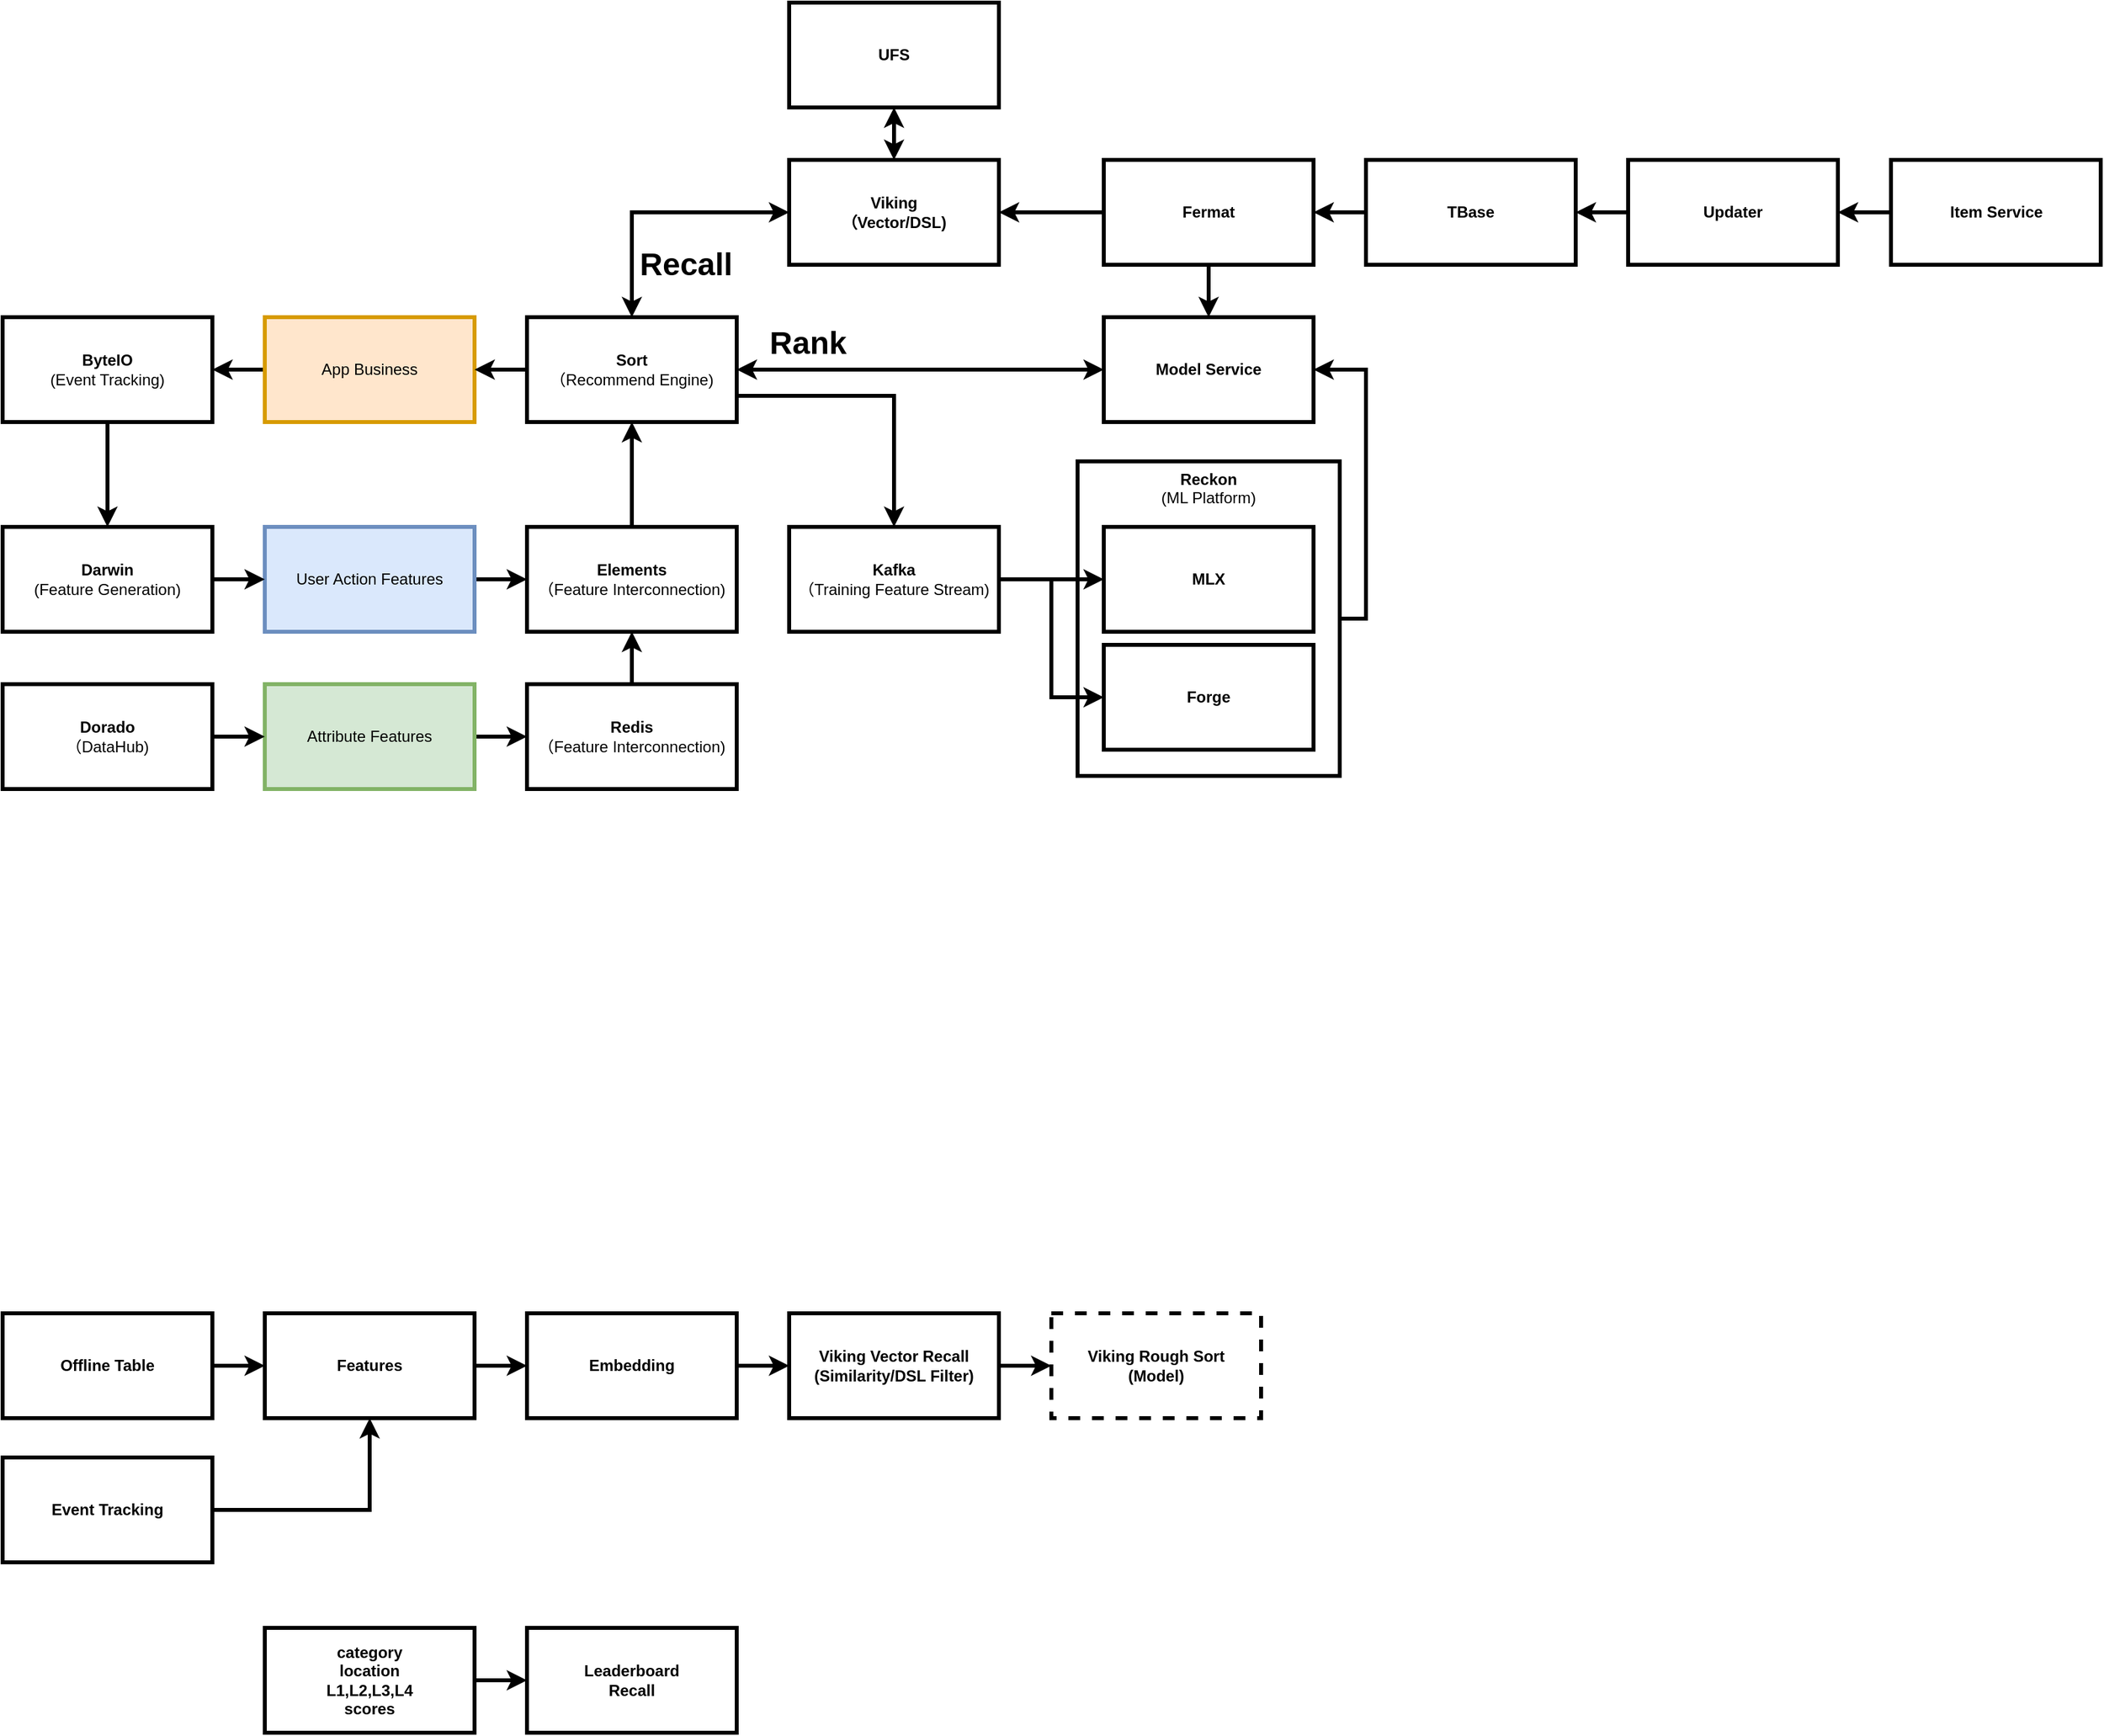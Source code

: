 <mxfile version="20.7.4" type="github">
  <diagram id="BtEQAv7aX4FZJnj8dR4N" name="Page-1">
    <mxGraphModel dx="3217" dy="2496" grid="1" gridSize="10" guides="1" tooltips="1" connect="1" arrows="1" fold="1" page="1" pageScale="1" pageWidth="827" pageHeight="1169" math="0" shadow="0">
      <root>
        <mxCell id="0" />
        <mxCell id="1" parent="0" />
        <mxCell id="Q7ln9e9xXu2RUql3f0e3-25" value="" style="group" parent="1" vertex="1" connectable="0">
          <mxGeometry x="620" y="-250" width="200" height="240" as="geometry" />
        </mxCell>
        <mxCell id="Q7ln9e9xXu2RUql3f0e3-20" value="&lt;b&gt;Reckon&lt;br&gt;&lt;/b&gt;(ML Platform)" style="rounded=0;whiteSpace=wrap;html=1;strokeWidth=3;verticalAlign=top;fontColor=default;fillColor=default;" parent="Q7ln9e9xXu2RUql3f0e3-25" vertex="1">
          <mxGeometry width="200" height="240" as="geometry" />
        </mxCell>
        <mxCell id="Q7ln9e9xXu2RUql3f0e3-22" value="&lt;b&gt;MLX&lt;/b&gt;" style="rounded=0;whiteSpace=wrap;html=1;strokeWidth=3;" parent="Q7ln9e9xXu2RUql3f0e3-25" vertex="1">
          <mxGeometry x="20" y="50" width="160" height="80" as="geometry" />
        </mxCell>
        <mxCell id="Q7ln9e9xXu2RUql3f0e3-23" value="&lt;b&gt;Forge&lt;/b&gt;" style="rounded=0;whiteSpace=wrap;html=1;strokeWidth=3;" parent="Q7ln9e9xXu2RUql3f0e3-25" vertex="1">
          <mxGeometry x="20" y="140" width="160" height="80" as="geometry" />
        </mxCell>
        <mxCell id="Q7ln9e9xXu2RUql3f0e3-15" style="edgeStyle=orthogonalEdgeStyle;rounded=0;orthogonalLoop=1;jettySize=auto;html=1;exitX=1;exitY=0.5;exitDx=0;exitDy=0;entryX=0;entryY=0.5;entryDx=0;entryDy=0;strokeWidth=3;" parent="1" source="Q7ln9e9xXu2RUql3f0e3-1" target="Q7ln9e9xXu2RUql3f0e3-9" edge="1">
          <mxGeometry relative="1" as="geometry" />
        </mxCell>
        <mxCell id="Q7ln9e9xXu2RUql3f0e3-1" value="User Action Features" style="rounded=0;whiteSpace=wrap;html=1;strokeWidth=3;fillColor=#dae8fc;strokeColor=#6c8ebf;" parent="1" vertex="1">
          <mxGeometry y="-200" width="160" height="80" as="geometry" />
        </mxCell>
        <mxCell id="VAz35YYLMqw6oio7wdMJ-4" style="edgeStyle=orthogonalEdgeStyle;rounded=0;orthogonalLoop=1;jettySize=auto;html=1;exitX=1;exitY=0.5;exitDx=0;exitDy=0;strokeWidth=3;fontColor=default;" edge="1" parent="1" source="Q7ln9e9xXu2RUql3f0e3-3" target="VAz35YYLMqw6oio7wdMJ-1">
          <mxGeometry relative="1" as="geometry" />
        </mxCell>
        <mxCell id="Q7ln9e9xXu2RUql3f0e3-3" value="Attribute Features" style="rounded=0;whiteSpace=wrap;html=1;strokeWidth=3;fillColor=#d5e8d4;strokeColor=#82b366;" parent="1" vertex="1">
          <mxGeometry y="-80" width="160" height="80" as="geometry" />
        </mxCell>
        <mxCell id="Q7ln9e9xXu2RUql3f0e3-14" style="edgeStyle=orthogonalEdgeStyle;rounded=0;orthogonalLoop=1;jettySize=auto;html=1;exitX=1;exitY=0.5;exitDx=0;exitDy=0;entryX=0;entryY=0.5;entryDx=0;entryDy=0;strokeWidth=3;" parent="1" source="Q7ln9e9xXu2RUql3f0e3-5" target="Q7ln9e9xXu2RUql3f0e3-1" edge="1">
          <mxGeometry relative="1" as="geometry" />
        </mxCell>
        <mxCell id="Q7ln9e9xXu2RUql3f0e3-5" value="&lt;b&gt;Darwin&lt;br&gt;&lt;/b&gt;(Feature Generation)" style="rounded=0;whiteSpace=wrap;html=1;strokeWidth=3;" parent="1" vertex="1">
          <mxGeometry x="-200" y="-200" width="160" height="80" as="geometry" />
        </mxCell>
        <mxCell id="Q7ln9e9xXu2RUql3f0e3-8" style="edgeStyle=orthogonalEdgeStyle;rounded=0;orthogonalLoop=1;jettySize=auto;html=1;exitX=0.5;exitY=1;exitDx=0;exitDy=0;entryX=0.5;entryY=0;entryDx=0;entryDy=0;strokeWidth=3;" parent="1" source="Q7ln9e9xXu2RUql3f0e3-7" target="Q7ln9e9xXu2RUql3f0e3-5" edge="1">
          <mxGeometry relative="1" as="geometry" />
        </mxCell>
        <mxCell id="Q7ln9e9xXu2RUql3f0e3-7" value="&lt;b&gt;ByteIO&lt;/b&gt;&lt;br&gt;(Event Tracking)" style="rounded=0;whiteSpace=wrap;html=1;strokeWidth=3;" parent="1" vertex="1">
          <mxGeometry x="-200" y="-360" width="160" height="80" as="geometry" />
        </mxCell>
        <mxCell id="VAz35YYLMqw6oio7wdMJ-18" style="edgeStyle=orthogonalEdgeStyle;rounded=0;orthogonalLoop=1;jettySize=auto;html=1;exitX=0.5;exitY=0;exitDx=0;exitDy=0;entryX=0.5;entryY=1;entryDx=0;entryDy=0;strokeWidth=3;fontColor=default;" edge="1" parent="1" source="Q7ln9e9xXu2RUql3f0e3-9" target="Q7ln9e9xXu2RUql3f0e3-34">
          <mxGeometry relative="1" as="geometry" />
        </mxCell>
        <mxCell id="Q7ln9e9xXu2RUql3f0e3-9" value="&lt;b&gt;Elements&lt;/b&gt;&lt;br&gt;（Feature Interconnection)" style="rounded=0;whiteSpace=wrap;html=1;strokeWidth=3;" parent="1" vertex="1">
          <mxGeometry x="200" y="-200" width="160" height="80" as="geometry" />
        </mxCell>
        <mxCell id="Q7ln9e9xXu2RUql3f0e3-16" style="edgeStyle=orthogonalEdgeStyle;rounded=0;orthogonalLoop=1;jettySize=auto;html=1;exitX=1;exitY=0.5;exitDx=0;exitDy=0;strokeWidth=3;" parent="1" source="Q7ln9e9xXu2RUql3f0e3-12" target="Q7ln9e9xXu2RUql3f0e3-3" edge="1">
          <mxGeometry relative="1" as="geometry" />
        </mxCell>
        <mxCell id="Q7ln9e9xXu2RUql3f0e3-12" value="&lt;b&gt;Dorado&lt;/b&gt;&lt;br&gt;（DataHub)" style="rounded=0;whiteSpace=wrap;html=1;strokeWidth=3;" parent="1" vertex="1">
          <mxGeometry x="-200" y="-80" width="160" height="80" as="geometry" />
        </mxCell>
        <mxCell id="Q7ln9e9xXu2RUql3f0e3-27" value="&lt;b&gt;Model Service&lt;/b&gt;" style="rounded=0;whiteSpace=wrap;html=1;strokeWidth=3;" parent="1" vertex="1">
          <mxGeometry x="640" y="-360" width="160" height="80" as="geometry" />
        </mxCell>
        <mxCell id="Q7ln9e9xXu2RUql3f0e3-32" style="edgeStyle=orthogonalEdgeStyle;rounded=0;orthogonalLoop=1;jettySize=auto;html=1;exitX=0;exitY=0.5;exitDx=0;exitDy=0;strokeWidth=3;fontColor=default;" parent="1" source="Q7ln9e9xXu2RUql3f0e3-30" target="Q7ln9e9xXu2RUql3f0e3-7" edge="1">
          <mxGeometry relative="1" as="geometry" />
        </mxCell>
        <mxCell id="Q7ln9e9xXu2RUql3f0e3-30" value="App Business" style="rounded=0;whiteSpace=wrap;html=1;strokeWidth=3;fillColor=#ffe6cc;strokeColor=#d79b00;" parent="1" vertex="1">
          <mxGeometry y="-360" width="160" height="80" as="geometry" />
        </mxCell>
        <mxCell id="Q7ln9e9xXu2RUql3f0e3-31" style="edgeStyle=orthogonalEdgeStyle;rounded=0;orthogonalLoop=1;jettySize=auto;html=1;exitX=1;exitY=0.5;exitDx=0;exitDy=0;entryX=1;entryY=0.5;entryDx=0;entryDy=0;strokeWidth=3;fontColor=default;" parent="1" source="Q7ln9e9xXu2RUql3f0e3-20" target="Q7ln9e9xXu2RUql3f0e3-27" edge="1">
          <mxGeometry relative="1" as="geometry" />
        </mxCell>
        <mxCell id="Q7ln9e9xXu2RUql3f0e3-36" style="edgeStyle=orthogonalEdgeStyle;rounded=0;orthogonalLoop=1;jettySize=auto;html=1;exitX=0;exitY=0.5;exitDx=0;exitDy=0;strokeWidth=3;fontColor=default;" parent="1" source="Q7ln9e9xXu2RUql3f0e3-34" target="Q7ln9e9xXu2RUql3f0e3-30" edge="1">
          <mxGeometry relative="1" as="geometry" />
        </mxCell>
        <mxCell id="VAz35YYLMqw6oio7wdMJ-56" style="edgeStyle=orthogonalEdgeStyle;rounded=0;orthogonalLoop=1;jettySize=auto;html=1;exitX=1;exitY=0.75;exitDx=0;exitDy=0;strokeWidth=3;fontColor=default;startArrow=none;startFill=0;" edge="1" parent="1" source="Q7ln9e9xXu2RUql3f0e3-34" target="VAz35YYLMqw6oio7wdMJ-11">
          <mxGeometry relative="1" as="geometry" />
        </mxCell>
        <mxCell id="VAz35YYLMqw6oio7wdMJ-57" style="edgeStyle=orthogonalEdgeStyle;rounded=0;orthogonalLoop=1;jettySize=auto;html=1;exitX=1;exitY=0.5;exitDx=0;exitDy=0;strokeWidth=3;fontColor=default;startArrow=classic;startFill=1;" edge="1" parent="1" source="Q7ln9e9xXu2RUql3f0e3-34" target="Q7ln9e9xXu2RUql3f0e3-27">
          <mxGeometry relative="1" as="geometry" />
        </mxCell>
        <mxCell id="VAz35YYLMqw6oio7wdMJ-63" value="Rank" style="edgeLabel;html=1;align=center;verticalAlign=middle;resizable=0;points=[];fontColor=default;fontSize=24;fontStyle=1" vertex="1" connectable="0" parent="VAz35YYLMqw6oio7wdMJ-57">
          <mxGeometry x="-0.159" relative="1" as="geometry">
            <mxPoint x="-64" y="-20" as="offset" />
          </mxGeometry>
        </mxCell>
        <mxCell id="VAz35YYLMqw6oio7wdMJ-61" style="edgeStyle=orthogonalEdgeStyle;rounded=0;orthogonalLoop=1;jettySize=auto;html=1;exitX=0.5;exitY=0;exitDx=0;exitDy=0;entryX=0;entryY=0.5;entryDx=0;entryDy=0;strokeWidth=3;fontColor=default;startArrow=classic;startFill=1;" edge="1" parent="1" source="Q7ln9e9xXu2RUql3f0e3-34" target="VAz35YYLMqw6oio7wdMJ-35">
          <mxGeometry relative="1" as="geometry" />
        </mxCell>
        <mxCell id="VAz35YYLMqw6oio7wdMJ-62" value="Recall" style="edgeLabel;html=1;align=center;verticalAlign=middle;resizable=0;points=[];fontColor=default;fontStyle=1;fontSize=24;" vertex="1" connectable="0" parent="VAz35YYLMqw6oio7wdMJ-61">
          <mxGeometry x="-0.022" y="2" relative="1" as="geometry">
            <mxPoint x="23" y="42" as="offset" />
          </mxGeometry>
        </mxCell>
        <mxCell id="Q7ln9e9xXu2RUql3f0e3-34" value="&lt;b&gt;Sort&lt;br&gt;&lt;/b&gt;（Recommend Engine)" style="rounded=0;whiteSpace=wrap;html=1;strokeWidth=3;" parent="1" vertex="1">
          <mxGeometry x="200" y="-360" width="160" height="80" as="geometry" />
        </mxCell>
        <mxCell id="VAz35YYLMqw6oio7wdMJ-17" style="edgeStyle=orthogonalEdgeStyle;rounded=0;orthogonalLoop=1;jettySize=auto;html=1;exitX=0.5;exitY=0;exitDx=0;exitDy=0;strokeWidth=3;fontColor=default;" edge="1" parent="1" source="VAz35YYLMqw6oio7wdMJ-1" target="Q7ln9e9xXu2RUql3f0e3-9">
          <mxGeometry relative="1" as="geometry" />
        </mxCell>
        <mxCell id="VAz35YYLMqw6oio7wdMJ-1" value="&lt;b&gt;Redis&lt;br&gt;&lt;/b&gt;（Feature Interconnection)" style="rounded=0;whiteSpace=wrap;html=1;strokeWidth=3;" vertex="1" parent="1">
          <mxGeometry x="200" y="-80" width="160" height="80" as="geometry" />
        </mxCell>
        <mxCell id="VAz35YYLMqw6oio7wdMJ-19" style="edgeStyle=orthogonalEdgeStyle;rounded=0;orthogonalLoop=1;jettySize=auto;html=1;exitX=1;exitY=0.5;exitDx=0;exitDy=0;entryX=0;entryY=0.5;entryDx=0;entryDy=0;strokeWidth=3;fontColor=default;" edge="1" parent="1" source="VAz35YYLMqw6oio7wdMJ-11" target="Q7ln9e9xXu2RUql3f0e3-23">
          <mxGeometry relative="1" as="geometry" />
        </mxCell>
        <mxCell id="VAz35YYLMqw6oio7wdMJ-20" style="edgeStyle=orthogonalEdgeStyle;rounded=0;orthogonalLoop=1;jettySize=auto;html=1;exitX=1;exitY=0.5;exitDx=0;exitDy=0;entryX=0;entryY=0.5;entryDx=0;entryDy=0;strokeWidth=3;fontColor=default;" edge="1" parent="1" source="VAz35YYLMqw6oio7wdMJ-11" target="Q7ln9e9xXu2RUql3f0e3-22">
          <mxGeometry relative="1" as="geometry" />
        </mxCell>
        <mxCell id="VAz35YYLMqw6oio7wdMJ-11" value="&lt;b&gt;Kafka&lt;br&gt;&lt;/b&gt;（Training Feature Stream)" style="rounded=0;whiteSpace=wrap;html=1;strokeWidth=3;" vertex="1" parent="1">
          <mxGeometry x="400" y="-200" width="160" height="80" as="geometry" />
        </mxCell>
        <mxCell id="VAz35YYLMqw6oio7wdMJ-21" style="edgeStyle=orthogonalEdgeStyle;rounded=0;orthogonalLoop=1;jettySize=auto;html=1;exitX=1;exitY=0.5;exitDx=0;exitDy=0;entryX=0;entryY=0.5;entryDx=0;entryDy=0;strokeWidth=3;" edge="1" parent="1" source="VAz35YYLMqw6oio7wdMJ-22" target="VAz35YYLMqw6oio7wdMJ-26">
          <mxGeometry relative="1" as="geometry" />
        </mxCell>
        <mxCell id="VAz35YYLMqw6oio7wdMJ-22" value="&lt;b&gt;Features&lt;/b&gt;" style="rounded=0;whiteSpace=wrap;html=1;strokeWidth=3;" vertex="1" parent="1">
          <mxGeometry y="400" width="160" height="80" as="geometry" />
        </mxCell>
        <mxCell id="VAz35YYLMqw6oio7wdMJ-23" style="edgeStyle=orthogonalEdgeStyle;rounded=0;orthogonalLoop=1;jettySize=auto;html=1;exitX=1;exitY=0.5;exitDx=0;exitDy=0;entryX=0;entryY=0.5;entryDx=0;entryDy=0;strokeWidth=3;" edge="1" parent="1" source="VAz35YYLMqw6oio7wdMJ-24" target="VAz35YYLMqw6oio7wdMJ-31">
          <mxGeometry relative="1" as="geometry" />
        </mxCell>
        <mxCell id="VAz35YYLMqw6oio7wdMJ-24" value="&lt;b&gt;Viking Vector Recall&lt;br&gt;(Similarity/DSL Filter)&lt;br&gt;&lt;/b&gt;" style="rounded=0;whiteSpace=wrap;html=1;strokeWidth=3;" vertex="1" parent="1">
          <mxGeometry x="400" y="400" width="160" height="80" as="geometry" />
        </mxCell>
        <mxCell id="VAz35YYLMqw6oio7wdMJ-25" style="edgeStyle=orthogonalEdgeStyle;rounded=0;orthogonalLoop=1;jettySize=auto;html=1;exitX=1;exitY=0.5;exitDx=0;exitDy=0;entryX=0;entryY=0.5;entryDx=0;entryDy=0;strokeWidth=3;" edge="1" parent="1" source="VAz35YYLMqw6oio7wdMJ-26" target="VAz35YYLMqw6oio7wdMJ-24">
          <mxGeometry relative="1" as="geometry" />
        </mxCell>
        <mxCell id="VAz35YYLMqw6oio7wdMJ-26" value="&lt;b&gt;Embedding&lt;/b&gt;" style="rounded=0;whiteSpace=wrap;html=1;strokeWidth=3;" vertex="1" parent="1">
          <mxGeometry x="200" y="400" width="160" height="80" as="geometry" />
        </mxCell>
        <mxCell id="VAz35YYLMqw6oio7wdMJ-27" style="edgeStyle=orthogonalEdgeStyle;rounded=0;orthogonalLoop=1;jettySize=auto;html=1;exitX=1;exitY=0.5;exitDx=0;exitDy=0;strokeWidth=3;" edge="1" parent="1" source="VAz35YYLMqw6oio7wdMJ-28" target="VAz35YYLMqw6oio7wdMJ-22">
          <mxGeometry relative="1" as="geometry" />
        </mxCell>
        <mxCell id="VAz35YYLMqw6oio7wdMJ-28" value="&lt;b&gt;Offline Table&lt;/b&gt;" style="rounded=0;whiteSpace=wrap;html=1;strokeWidth=3;" vertex="1" parent="1">
          <mxGeometry x="-200" y="400" width="160" height="80" as="geometry" />
        </mxCell>
        <mxCell id="VAz35YYLMqw6oio7wdMJ-29" style="edgeStyle=orthogonalEdgeStyle;rounded=0;orthogonalLoop=1;jettySize=auto;html=1;exitX=1;exitY=0.5;exitDx=0;exitDy=0;strokeWidth=3;" edge="1" parent="1" source="VAz35YYLMqw6oio7wdMJ-30" target="VAz35YYLMqw6oio7wdMJ-22">
          <mxGeometry relative="1" as="geometry" />
        </mxCell>
        <mxCell id="VAz35YYLMqw6oio7wdMJ-30" value="&lt;b&gt;Event Tracking&lt;/b&gt;" style="rounded=0;whiteSpace=wrap;html=1;strokeWidth=3;" vertex="1" parent="1">
          <mxGeometry x="-200" y="510" width="160" height="80" as="geometry" />
        </mxCell>
        <mxCell id="VAz35YYLMqw6oio7wdMJ-31" value="&lt;b&gt;Viking Rough Sort&lt;br&gt;(Model)&lt;br&gt;&lt;/b&gt;" style="rounded=0;whiteSpace=wrap;html=1;strokeWidth=3;dashed=1;" vertex="1" parent="1">
          <mxGeometry x="600" y="400" width="160" height="80" as="geometry" />
        </mxCell>
        <mxCell id="VAz35YYLMqw6oio7wdMJ-32" value="&lt;b&gt;Leaderboard&lt;br&gt;Recall&lt;br&gt;&lt;/b&gt;" style="rounded=0;whiteSpace=wrap;html=1;strokeWidth=3;" vertex="1" parent="1">
          <mxGeometry x="200" y="640" width="160" height="80" as="geometry" />
        </mxCell>
        <mxCell id="VAz35YYLMqw6oio7wdMJ-34" style="edgeStyle=orthogonalEdgeStyle;rounded=0;orthogonalLoop=1;jettySize=auto;html=1;exitX=1;exitY=0.5;exitDx=0;exitDy=0;strokeWidth=3;fontColor=default;" edge="1" parent="1" source="VAz35YYLMqw6oio7wdMJ-33" target="VAz35YYLMqw6oio7wdMJ-32">
          <mxGeometry relative="1" as="geometry" />
        </mxCell>
        <mxCell id="VAz35YYLMqw6oio7wdMJ-33" value="&lt;b&gt;category&lt;br&gt;location&lt;br&gt;L1,L2,L3,L4&lt;br&gt;scores&lt;/b&gt;" style="rounded=0;whiteSpace=wrap;html=1;strokeWidth=3;" vertex="1" parent="1">
          <mxGeometry y="640" width="160" height="80" as="geometry" />
        </mxCell>
        <mxCell id="VAz35YYLMqw6oio7wdMJ-55" style="edgeStyle=orthogonalEdgeStyle;rounded=0;orthogonalLoop=1;jettySize=auto;html=1;exitX=0.5;exitY=0;exitDx=0;exitDy=0;strokeWidth=3;fontColor=default;startArrow=classic;startFill=1;" edge="1" parent="1" source="VAz35YYLMqw6oio7wdMJ-35" target="VAz35YYLMqw6oio7wdMJ-45">
          <mxGeometry relative="1" as="geometry" />
        </mxCell>
        <mxCell id="VAz35YYLMqw6oio7wdMJ-35" value="&lt;b&gt;Viking&lt;br&gt;（Vector/DSL)&lt;br&gt;&lt;/b&gt;" style="rounded=0;whiteSpace=wrap;html=1;strokeWidth=3;" vertex="1" parent="1">
          <mxGeometry x="400" y="-480" width="160" height="80" as="geometry" />
        </mxCell>
        <mxCell id="VAz35YYLMqw6oio7wdMJ-58" style="edgeStyle=orthogonalEdgeStyle;rounded=0;orthogonalLoop=1;jettySize=auto;html=1;exitX=0.5;exitY=1;exitDx=0;exitDy=0;entryX=0.5;entryY=0;entryDx=0;entryDy=0;strokeWidth=3;fontColor=default;startArrow=none;startFill=0;" edge="1" parent="1" source="VAz35YYLMqw6oio7wdMJ-36" target="Q7ln9e9xXu2RUql3f0e3-27">
          <mxGeometry relative="1" as="geometry" />
        </mxCell>
        <mxCell id="VAz35YYLMqw6oio7wdMJ-64" style="edgeStyle=orthogonalEdgeStyle;rounded=0;orthogonalLoop=1;jettySize=auto;html=1;exitX=0;exitY=0.5;exitDx=0;exitDy=0;strokeWidth=3;fontColor=default;startArrow=none;startFill=0;" edge="1" parent="1" source="VAz35YYLMqw6oio7wdMJ-36" target="VAz35YYLMqw6oio7wdMJ-35">
          <mxGeometry relative="1" as="geometry" />
        </mxCell>
        <mxCell id="VAz35YYLMqw6oio7wdMJ-36" value="&lt;b&gt;Fermat&lt;br&gt;&lt;/b&gt;" style="rounded=0;whiteSpace=wrap;html=1;strokeWidth=3;" vertex="1" parent="1">
          <mxGeometry x="640" y="-480" width="160" height="80" as="geometry" />
        </mxCell>
        <mxCell id="VAz35YYLMqw6oio7wdMJ-60" style="edgeStyle=orthogonalEdgeStyle;rounded=0;orthogonalLoop=1;jettySize=auto;html=1;exitX=0;exitY=0.5;exitDx=0;exitDy=0;entryX=1;entryY=0.5;entryDx=0;entryDy=0;strokeWidth=3;fontColor=default;startArrow=none;startFill=0;" edge="1" parent="1" source="VAz35YYLMqw6oio7wdMJ-42" target="VAz35YYLMqw6oio7wdMJ-36">
          <mxGeometry relative="1" as="geometry" />
        </mxCell>
        <mxCell id="VAz35YYLMqw6oio7wdMJ-42" value="&lt;b&gt;TBase&lt;br&gt;&lt;/b&gt;" style="rounded=0;whiteSpace=wrap;html=1;strokeWidth=3;" vertex="1" parent="1">
          <mxGeometry x="840" y="-480" width="160" height="80" as="geometry" />
        </mxCell>
        <mxCell id="VAz35YYLMqw6oio7wdMJ-45" value="&lt;b&gt;UFS&lt;br&gt;&lt;/b&gt;" style="rounded=0;whiteSpace=wrap;html=1;strokeWidth=3;" vertex="1" parent="1">
          <mxGeometry x="400" y="-600" width="160" height="80" as="geometry" />
        </mxCell>
        <mxCell id="VAz35YYLMqw6oio7wdMJ-66" style="edgeStyle=orthogonalEdgeStyle;rounded=0;orthogonalLoop=1;jettySize=auto;html=1;exitX=0;exitY=0.5;exitDx=0;exitDy=0;strokeWidth=3;fontColor=default;startArrow=none;startFill=0;" edge="1" parent="1" source="VAz35YYLMqw6oio7wdMJ-65" target="VAz35YYLMqw6oio7wdMJ-42">
          <mxGeometry relative="1" as="geometry" />
        </mxCell>
        <mxCell id="VAz35YYLMqw6oio7wdMJ-65" value="&lt;b&gt;Updater&lt;br&gt;&lt;/b&gt;" style="rounded=0;whiteSpace=wrap;html=1;strokeWidth=3;" vertex="1" parent="1">
          <mxGeometry x="1040" y="-480" width="160" height="80" as="geometry" />
        </mxCell>
        <mxCell id="VAz35YYLMqw6oio7wdMJ-68" style="edgeStyle=orthogonalEdgeStyle;rounded=0;orthogonalLoop=1;jettySize=auto;html=1;exitX=0;exitY=0.5;exitDx=0;exitDy=0;entryX=1;entryY=0.5;entryDx=0;entryDy=0;strokeWidth=3;fontColor=default;startArrow=none;startFill=0;" edge="1" parent="1" source="VAz35YYLMqw6oio7wdMJ-67" target="VAz35YYLMqw6oio7wdMJ-65">
          <mxGeometry relative="1" as="geometry" />
        </mxCell>
        <mxCell id="VAz35YYLMqw6oio7wdMJ-67" value="&lt;b&gt;Item Service&lt;br&gt;&lt;/b&gt;" style="rounded=0;whiteSpace=wrap;html=1;strokeWidth=3;" vertex="1" parent="1">
          <mxGeometry x="1240.5" y="-480" width="160" height="80" as="geometry" />
        </mxCell>
      </root>
    </mxGraphModel>
  </diagram>
</mxfile>
